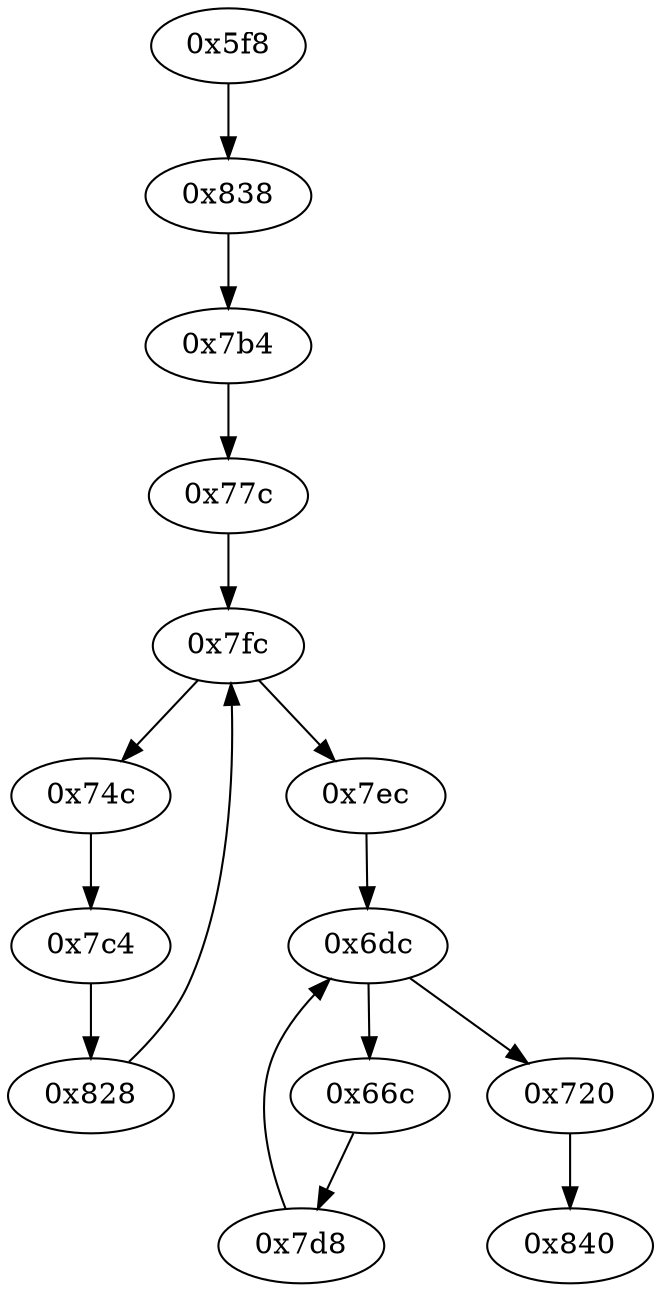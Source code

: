 strict digraph "" {
	"0x838"	 [opcode="[u'ldr', u'b']"];
	"0x7b4"	 [opcode="[u'ldr', u'str', u'ldr', u'b']"];
	"0x838" -> "0x7b4";
	"0x7d8"	 [opcode="[u'ldr', u'ldr', u'add', u'mov', u'b']"];
	"0x6dc"	 [opcode="[u'str', u'str', u'ldr', u'ldrb', u'strb', u'ldr', u'ldr', u'ldrb', u'cmp', u'mov', u'b']"];
	"0x7d8" -> "0x6dc";
	"0x7fc"	 [opcode="[u'str', u'str', u'ldr', u'ldr', u'ldrb', u'ldr', u'ldr', u'ldr', u'cmp', u'mov', u'b']"];
	"0x74c"	 [opcode="[u'ldr', u'ldr', u'add', u'str', u'ldr', u'b']"];
	"0x7fc" -> "0x74c";
	"0x7ec"	 [opcode="[u'ldr', u'ldr', u'mov', u'b']"];
	"0x7fc" -> "0x7ec";
	"0x720"	 [opcode="[u'ldr', u'mov', u'bl', u'ldr', u'b']"];
	"0x840"	 [opcode="[u'mov', u'sub', u'pop']"];
	"0x720" -> "0x840";
	"0x828"	 [opcode="[u'ldr', u'ldr', u'mov', u'b']"];
	"0x828" -> "0x7fc";
	"0x6dc" -> "0x720";
	"0x66c"	 [opcode="[u'ldrb', u'ldr', u'add', u'str', u'ldr', u'b']"];
	"0x6dc" -> "0x66c";
	"0x7c4"	 [opcode="[u'ldr', u'add', u'str', u'ldr', u'b']"];
	"0x74c" -> "0x7c4";
	"0x77c"	 [opcode="[u'ldr', u'mov', u'mov', u'ldr', u'str', u'mov', u'b']"];
	"0x77c" -> "0x7fc";
	"0x66c" -> "0x7d8";
	"0x5f8"	 [opcode="[u'push', u'add', u'sub', u'add', u'ldr', u'str', u'ldr', u'ldr', u'ldr', u'add', u'b']"];
	"0x5f8" -> "0x838";
	"0x7c4" -> "0x828";
	"0x7b4" -> "0x77c";
	"0x7ec" -> "0x6dc";
}
